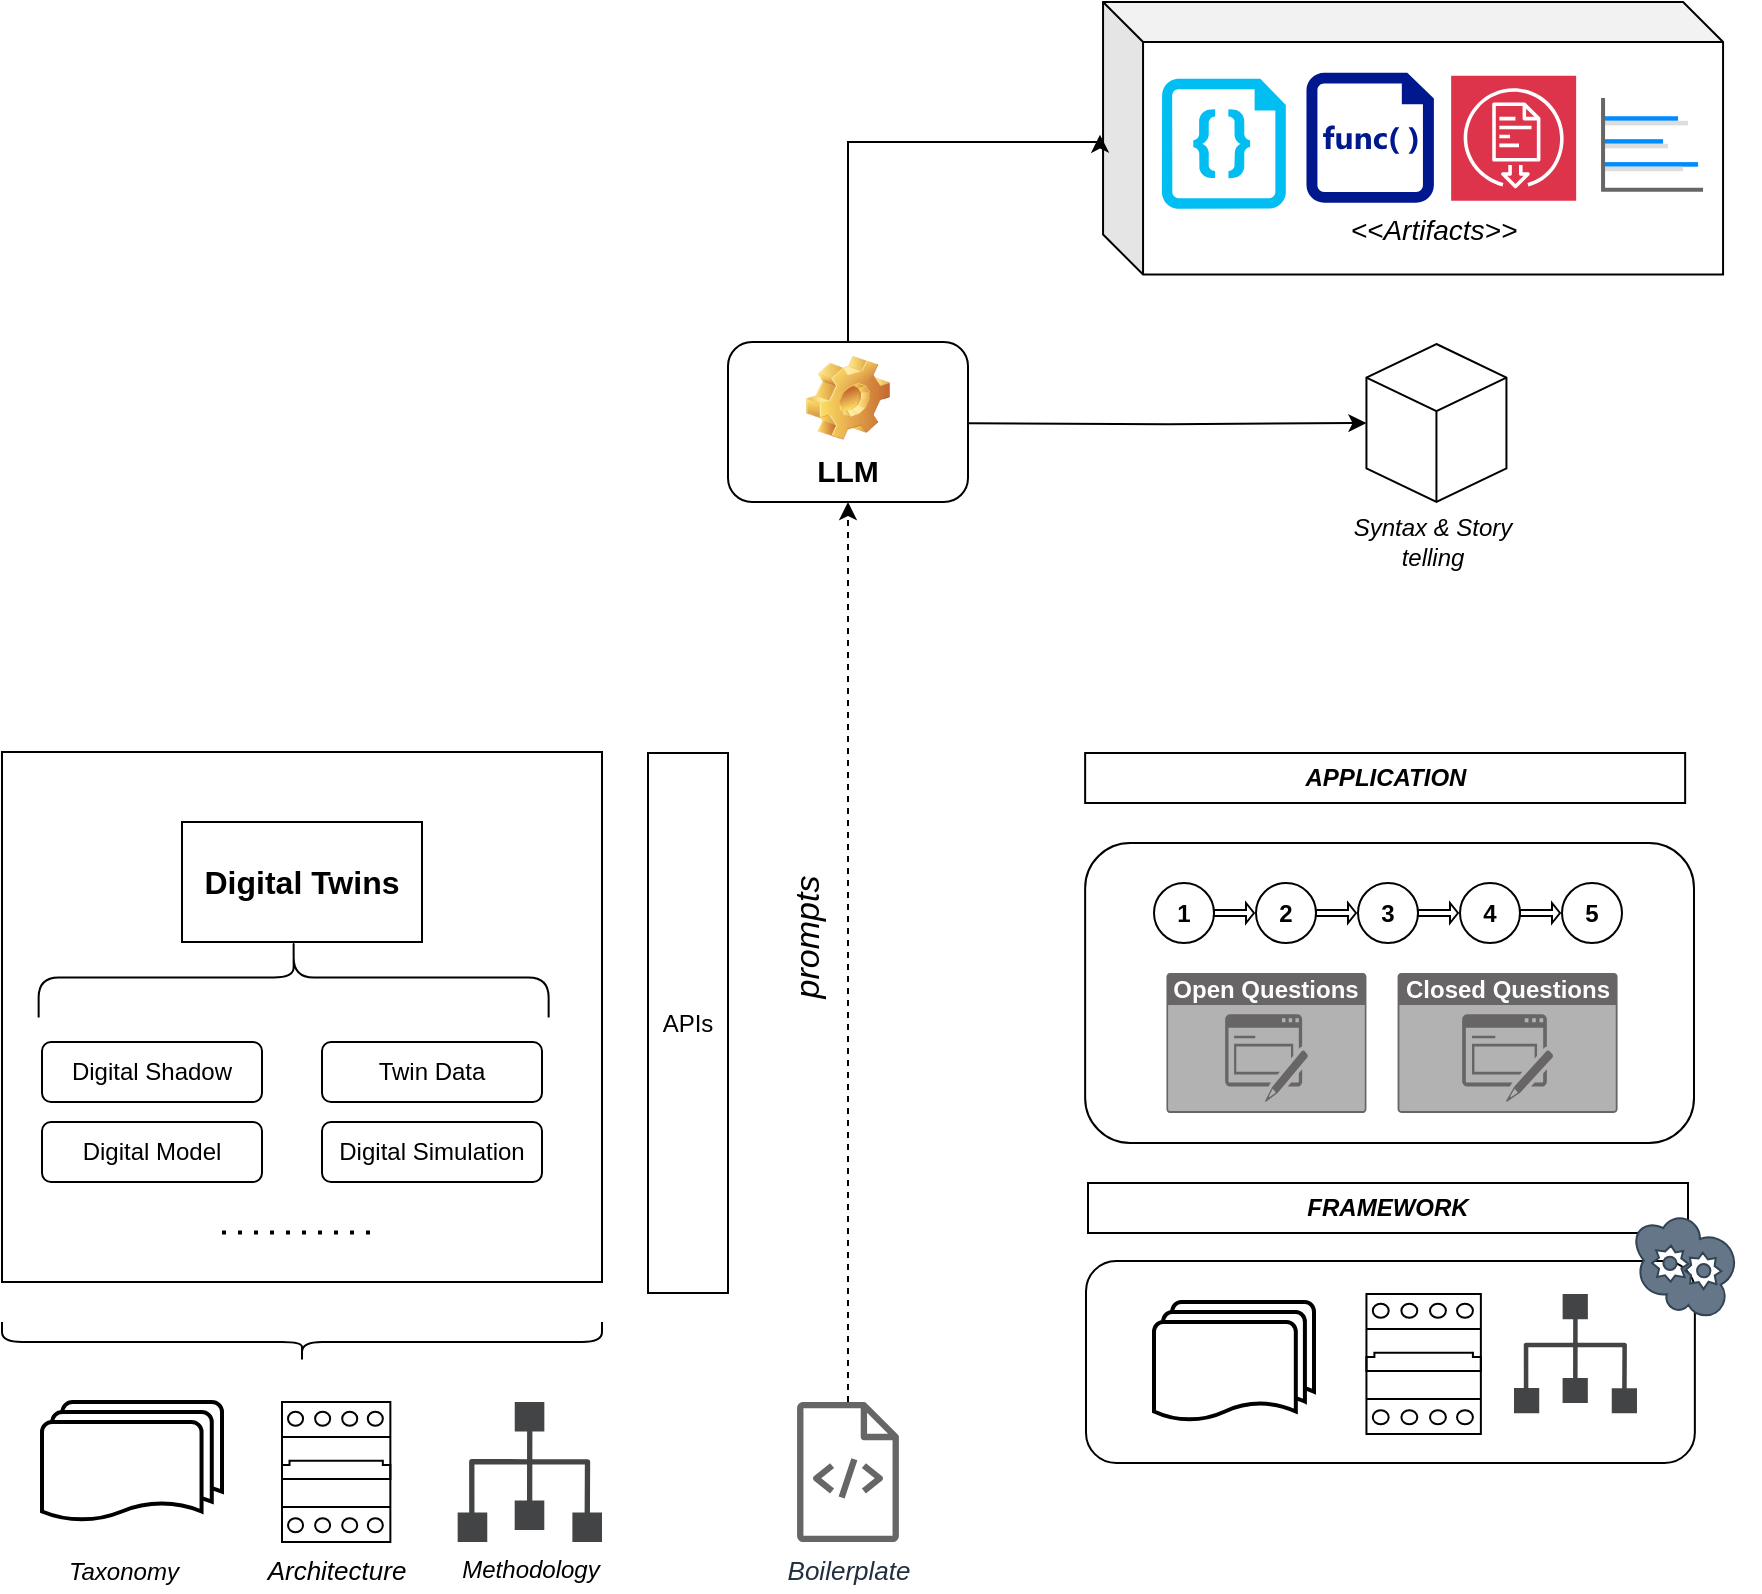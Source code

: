 <mxfile version="22.1.16" type="github">
  <diagram name="Page-1" id="CIX9CJY4FI9i-N0InVwW">
    <mxGraphModel dx="1050" dy="1630" grid="1" gridSize="10" guides="1" tooltips="1" connect="1" arrows="1" fold="1" page="1" pageScale="1" pageWidth="850" pageHeight="1100" background="none" math="0" shadow="0">
      <root>
        <mxCell id="0" />
        <mxCell id="1" parent="0" />
        <mxCell id="M_IPvMqlQU4EuF9h4yuK-1" value="" style="rounded=0;whiteSpace=wrap;html=1;fillColor=default;" vertex="1" parent="1">
          <mxGeometry x="80" y="35" width="300" height="265" as="geometry" />
        </mxCell>
        <mxCell id="M_IPvMqlQU4EuF9h4yuK-2" value="&lt;b&gt;&lt;font style=&quot;font-size: 16px;&quot;&gt;Digital Twins&lt;/font&gt;&lt;/b&gt;" style="rounded=0;whiteSpace=wrap;html=1;" vertex="1" parent="1">
          <mxGeometry x="170" y="70" width="120" height="60" as="geometry" />
        </mxCell>
        <mxCell id="M_IPvMqlQU4EuF9h4yuK-3" value="" style="shape=curlyBracket;whiteSpace=wrap;html=1;rounded=1;labelPosition=left;verticalLabelPosition=middle;align=right;verticalAlign=middle;rotation=90;" vertex="1" parent="1">
          <mxGeometry x="205.82" y="20.19" width="40" height="255" as="geometry" />
        </mxCell>
        <mxCell id="M_IPvMqlQU4EuF9h4yuK-4" value="Digital Shadow" style="rounded=1;whiteSpace=wrap;html=1;" vertex="1" parent="1">
          <mxGeometry x="100" y="180" width="110" height="30" as="geometry" />
        </mxCell>
        <mxCell id="M_IPvMqlQU4EuF9h4yuK-5" style="edgeStyle=orthogonalEdgeStyle;rounded=0;orthogonalLoop=1;jettySize=auto;html=1;exitX=0.5;exitY=1;exitDx=0;exitDy=0;" edge="1" parent="1" source="M_IPvMqlQU4EuF9h4yuK-4" target="M_IPvMqlQU4EuF9h4yuK-4">
          <mxGeometry relative="1" as="geometry" />
        </mxCell>
        <mxCell id="M_IPvMqlQU4EuF9h4yuK-6" value="Digital Model" style="rounded=1;whiteSpace=wrap;html=1;" vertex="1" parent="1">
          <mxGeometry x="100" y="220" width="110" height="30" as="geometry" />
        </mxCell>
        <mxCell id="M_IPvMqlQU4EuF9h4yuK-7" value="Digital Simulation" style="rounded=1;whiteSpace=wrap;html=1;" vertex="1" parent="1">
          <mxGeometry x="240" y="220" width="110" height="30" as="geometry" />
        </mxCell>
        <mxCell id="M_IPvMqlQU4EuF9h4yuK-8" value="Twin Data" style="rounded=1;whiteSpace=wrap;html=1;" vertex="1" parent="1">
          <mxGeometry x="240" y="180" width="110" height="30" as="geometry" />
        </mxCell>
        <mxCell id="M_IPvMqlQU4EuF9h4yuK-10" value="" style="endArrow=none;dashed=1;html=1;dashPattern=1 3;strokeWidth=2;rounded=0;" edge="1" parent="1">
          <mxGeometry width="50" height="50" relative="1" as="geometry">
            <mxPoint x="190" y="275.19" as="sourcePoint" />
            <mxPoint x="270" y="275.19" as="targetPoint" />
          </mxGeometry>
        </mxCell>
        <mxCell id="M_IPvMqlQU4EuF9h4yuK-11" value="" style="shape=curlyBracket;whiteSpace=wrap;html=1;rounded=1;flipH=1;labelPosition=right;verticalLabelPosition=middle;align=left;verticalAlign=middle;rotation=90;size=0.5;" vertex="1" parent="1">
          <mxGeometry x="220" y="180" width="20" height="300" as="geometry" />
        </mxCell>
        <mxCell id="M_IPvMqlQU4EuF9h4yuK-12" value="APIs" style="rounded=0;whiteSpace=wrap;html=1;" vertex="1" parent="1">
          <mxGeometry x="403" y="35.5" width="40" height="270" as="geometry" />
        </mxCell>
        <mxCell id="M_IPvMqlQU4EuF9h4yuK-13" value="" style="endArrow=classic;html=1;rounded=1;curved=0;dashed=1;" edge="1" parent="1" source="M_IPvMqlQU4EuF9h4yuK-17" target="M_IPvMqlQU4EuF9h4yuK-14">
          <mxGeometry width="50" height="50" relative="1" as="geometry">
            <mxPoint x="520" y="310" as="sourcePoint" />
            <mxPoint x="480" y="35.5" as="targetPoint" />
          </mxGeometry>
        </mxCell>
        <mxCell id="M_IPvMqlQU4EuF9h4yuK-18" value="&lt;i&gt;&lt;font style=&quot;font-size: 17px;&quot;&gt;prompts&lt;/font&gt;&lt;/i&gt;" style="edgeLabel;html=1;align=center;verticalAlign=middle;resizable=0;points=[];rotation=270;" vertex="1" connectable="0" parent="M_IPvMqlQU4EuF9h4yuK-13">
          <mxGeometry x="0.285" y="-2" relative="1" as="geometry">
            <mxPoint x="-22" y="57" as="offset" />
          </mxGeometry>
        </mxCell>
        <mxCell id="M_IPvMqlQU4EuF9h4yuK-14" value="&lt;font style=&quot;font-size: 15px;&quot;&gt;LLM&lt;/font&gt;" style="label;whiteSpace=wrap;html=1;align=center;verticalAlign=bottom;spacingLeft=0;spacingBottom=4;imageAlign=center;imageVerticalAlign=top;image=img/clipart/Gear_128x128.png" vertex="1" parent="1">
          <mxGeometry x="443" y="-170" width="120" height="80" as="geometry" />
        </mxCell>
        <mxCell id="M_IPvMqlQU4EuF9h4yuK-17" value="&lt;font style=&quot;font-size: 13px;&quot;&gt;&lt;i style=&quot;&quot;&gt;Boilerplate&lt;/i&gt;&lt;/font&gt;" style="sketch=0;outlineConnect=0;fontColor=#232F3E;gradientColor=none;fillColor=#666666;strokeColor=none;dashed=0;verticalLabelPosition=bottom;verticalAlign=top;align=center;html=1;fontSize=12;fontStyle=0;pointerEvents=1;shape=mxgraph.aws4.source_code;aspect=fixed;fillStyle=solid;" vertex="1" parent="1">
          <mxGeometry x="477.42" y="360" width="51.15" height="70" as="geometry" />
        </mxCell>
        <mxCell id="M_IPvMqlQU4EuF9h4yuK-19" value="" style="strokeWidth=2;html=1;shape=mxgraph.flowchart.multi-document;whiteSpace=wrap;align=center;" vertex="1" parent="1">
          <mxGeometry x="100" y="360" width="90" height="60" as="geometry" />
        </mxCell>
        <mxCell id="M_IPvMqlQU4EuF9h4yuK-21" value="&lt;i&gt;&lt;font style=&quot;font-size: 13px;&quot;&gt;Architecture&lt;/font&gt;&lt;/i&gt;" style="verticalLabelPosition=bottom;dashed=0;shadow=0;html=1;align=center;verticalAlign=top;shape=mxgraph.cabinets.cb_4p;" vertex="1" parent="1">
          <mxGeometry x="220" y="360" width="54.18" height="70" as="geometry" />
        </mxCell>
        <mxCell id="M_IPvMqlQU4EuF9h4yuK-28" value="&lt;i&gt;Methodology&lt;/i&gt;" style="sketch=0;pointerEvents=1;shadow=0;dashed=0;html=1;strokeColor=none;fillColor=#434445;aspect=fixed;labelPosition=center;verticalLabelPosition=bottom;verticalAlign=top;align=center;outlineConnect=0;shape=mxgraph.vvd.infrastructure;" vertex="1" parent="1">
          <mxGeometry x="307.83" y="360" width="72.17" height="70" as="geometry" />
        </mxCell>
        <mxCell id="M_IPvMqlQU4EuF9h4yuK-29" value="Taxonomy" style="text;html=1;strokeColor=none;fillColor=none;align=center;verticalAlign=middle;whiteSpace=wrap;rounded=0;fontStyle=2" vertex="1" parent="1">
          <mxGeometry x="111" y="435" width="60" height="20" as="geometry" />
        </mxCell>
        <mxCell id="M_IPvMqlQU4EuF9h4yuK-32" value="" style="html=1;shape=mxgraph.basic.isocube;isoAngle=15;" vertex="1" parent="1">
          <mxGeometry x="762.22" y="-169" width="70" height="79" as="geometry" />
        </mxCell>
        <mxCell id="M_IPvMqlQU4EuF9h4yuK-33" value="Syntax &amp;amp; Story telling" style="text;html=1;strokeColor=none;fillColor=none;align=center;verticalAlign=middle;whiteSpace=wrap;rounded=0;fontStyle=2" vertex="1" parent="1">
          <mxGeometry x="753.5" y="-80" width="82.5" height="20" as="geometry" />
        </mxCell>
        <mxCell id="M_IPvMqlQU4EuF9h4yuK-37" value="&lt;b&gt;&lt;i&gt;APPLICATION&lt;/i&gt;&lt;/b&gt;" style="rounded=0;whiteSpace=wrap;html=1;" vertex="1" parent="1">
          <mxGeometry x="621.57" y="35.5" width="300" height="25" as="geometry" />
        </mxCell>
        <mxCell id="M_IPvMqlQU4EuF9h4yuK-38" value="" style="rounded=1;whiteSpace=wrap;html=1;" vertex="1" parent="1">
          <mxGeometry x="621.57" y="80.5" width="304.43" height="150" as="geometry" />
        </mxCell>
        <mxCell id="M_IPvMqlQU4EuF9h4yuK-52" value="" style="group" vertex="1" connectable="0" parent="1">
          <mxGeometry x="656" y="100.5" width="234" height="30" as="geometry" />
        </mxCell>
        <mxCell id="M_IPvMqlQU4EuF9h4yuK-39" value="&lt;b&gt;1&lt;/b&gt;" style="ellipse;whiteSpace=wrap;html=1;aspect=fixed;" vertex="1" parent="M_IPvMqlQU4EuF9h4yuK-52">
          <mxGeometry width="30" height="30" as="geometry" />
        </mxCell>
        <mxCell id="M_IPvMqlQU4EuF9h4yuK-40" value="" style="shape=singleArrow;whiteSpace=wrap;html=1;" vertex="1" parent="M_IPvMqlQU4EuF9h4yuK-52">
          <mxGeometry x="30" y="10" width="20" height="10" as="geometry" />
        </mxCell>
        <mxCell id="M_IPvMqlQU4EuF9h4yuK-44" value="&lt;b&gt;2&lt;/b&gt;" style="ellipse;whiteSpace=wrap;html=1;aspect=fixed;" vertex="1" parent="M_IPvMqlQU4EuF9h4yuK-52">
          <mxGeometry x="51" width="30" height="30" as="geometry" />
        </mxCell>
        <mxCell id="M_IPvMqlQU4EuF9h4yuK-46" value="" style="shape=singleArrow;whiteSpace=wrap;html=1;" vertex="1" parent="M_IPvMqlQU4EuF9h4yuK-52">
          <mxGeometry x="81" y="10" width="20" height="10" as="geometry" />
        </mxCell>
        <mxCell id="M_IPvMqlQU4EuF9h4yuK-47" value="&lt;b&gt;3&lt;/b&gt;" style="ellipse;whiteSpace=wrap;html=1;aspect=fixed;" vertex="1" parent="M_IPvMqlQU4EuF9h4yuK-52">
          <mxGeometry x="102" width="30" height="30" as="geometry" />
        </mxCell>
        <mxCell id="M_IPvMqlQU4EuF9h4yuK-48" value="" style="shape=singleArrow;whiteSpace=wrap;html=1;" vertex="1" parent="M_IPvMqlQU4EuF9h4yuK-52">
          <mxGeometry x="132" y="10" width="20" height="10" as="geometry" />
        </mxCell>
        <mxCell id="M_IPvMqlQU4EuF9h4yuK-49" value="&lt;b&gt;4&lt;/b&gt;" style="ellipse;whiteSpace=wrap;html=1;aspect=fixed;" vertex="1" parent="M_IPvMqlQU4EuF9h4yuK-52">
          <mxGeometry x="153" width="30" height="30" as="geometry" />
        </mxCell>
        <mxCell id="M_IPvMqlQU4EuF9h4yuK-50" value="" style="shape=singleArrow;whiteSpace=wrap;html=1;" vertex="1" parent="M_IPvMqlQU4EuF9h4yuK-52">
          <mxGeometry x="183" y="10" width="20" height="10" as="geometry" />
        </mxCell>
        <mxCell id="M_IPvMqlQU4EuF9h4yuK-51" value="&lt;b&gt;5&lt;/b&gt;" style="ellipse;whiteSpace=wrap;html=1;aspect=fixed;" vertex="1" parent="M_IPvMqlQU4EuF9h4yuK-52">
          <mxGeometry x="204" width="30" height="30" as="geometry" />
        </mxCell>
        <mxCell id="M_IPvMqlQU4EuF9h4yuK-53" value="&lt;b&gt;Open Questions&lt;/b&gt;" style="html=1;whiteSpace=wrap;strokeColor=none;fillColor=#676565;labelPosition=center;verticalLabelPosition=middle;verticalAlign=top;align=center;fontSize=12;outlineConnect=0;spacingTop=-6;fontColor=#FFFFFF;sketch=0;shape=mxgraph.sitemap.form;" vertex="1" parent="1">
          <mxGeometry x="662.22" y="145.5" width="100" height="70" as="geometry" />
        </mxCell>
        <mxCell id="M_IPvMqlQU4EuF9h4yuK-56" value="&lt;b&gt;Closed Questions&lt;/b&gt;" style="html=1;whiteSpace=wrap;strokeColor=none;fillColor=#676565;labelPosition=center;verticalLabelPosition=middle;verticalAlign=top;align=center;fontSize=12;outlineConnect=0;spacingTop=-6;fontColor=#FFFFFF;sketch=0;shape=mxgraph.sitemap.form;" vertex="1" parent="1">
          <mxGeometry x="777.79" y="145.5" width="110" height="70" as="geometry" />
        </mxCell>
        <mxCell id="M_IPvMqlQU4EuF9h4yuK-59" value="&lt;b&gt;&lt;i&gt;FRAMEWORK&lt;/i&gt;&lt;/b&gt;" style="rounded=0;whiteSpace=wrap;html=1;" vertex="1" parent="1">
          <mxGeometry x="623" y="250.5" width="300" height="25" as="geometry" />
        </mxCell>
        <mxCell id="M_IPvMqlQU4EuF9h4yuK-60" value="" style="rounded=1;whiteSpace=wrap;html=1;" vertex="1" parent="1">
          <mxGeometry x="622" y="289.5" width="304.43" height="101" as="geometry" />
        </mxCell>
        <mxCell id="M_IPvMqlQU4EuF9h4yuK-62" value="" style="strokeWidth=2;html=1;shape=mxgraph.flowchart.multi-document;whiteSpace=wrap;align=center;" vertex="1" parent="1">
          <mxGeometry x="656" y="310" width="80" height="60" as="geometry" />
        </mxCell>
        <mxCell id="M_IPvMqlQU4EuF9h4yuK-63" value="" style="verticalLabelPosition=bottom;dashed=0;shadow=0;html=1;align=center;verticalAlign=top;shape=mxgraph.cabinets.cb_4p;" vertex="1" parent="1">
          <mxGeometry x="762.22" y="306" width="57.21" height="70" as="geometry" />
        </mxCell>
        <mxCell id="M_IPvMqlQU4EuF9h4yuK-64" value="" style="sketch=0;pointerEvents=1;shadow=0;dashed=0;html=1;strokeColor=none;fillColor=#434445;aspect=fixed;labelPosition=center;verticalLabelPosition=bottom;verticalAlign=top;align=center;outlineConnect=0;shape=mxgraph.vvd.infrastructure;" vertex="1" parent="1">
          <mxGeometry x="836" y="306" width="61.49" height="59.65" as="geometry" />
        </mxCell>
        <mxCell id="M_IPvMqlQU4EuF9h4yuK-66" value="" style="verticalLabelPosition=bottom;html=1;verticalAlign=top;align=center;strokeColor=#314354;fillColor=#647687;shape=mxgraph.azure.cloud_service;fontColor=#ffffff;rotation=45;" vertex="1" parent="1">
          <mxGeometry x="893.04" y="268.16" width="57.49" height="45.5" as="geometry" />
        </mxCell>
        <mxCell id="M_IPvMqlQU4EuF9h4yuK-90" value="" style="group" vertex="1" connectable="0" parent="1">
          <mxGeometry x="630.53" y="-340" width="320" height="136.25" as="geometry" />
        </mxCell>
        <mxCell id="M_IPvMqlQU4EuF9h4yuK-84" value="&lt;i&gt;&lt;br&gt;&lt;br&gt;&lt;br&gt;&lt;br&gt;&lt;br&gt;&lt;font style=&quot;font-size: 14px;&quot;&gt;&amp;lt;&amp;lt;Artifacts&amp;gt;&amp;gt;&lt;/font&gt;&lt;/i&gt;" style="shape=cube;whiteSpace=wrap;html=1;boundedLbl=1;backgroundOutline=1;darkOpacity=0.05;darkOpacity2=0.1;" vertex="1" parent="M_IPvMqlQU4EuF9h4yuK-90">
          <mxGeometry width="310" height="136.25" as="geometry" />
        </mxCell>
        <mxCell id="M_IPvMqlQU4EuF9h4yuK-85" value="" style="verticalLabelPosition=bottom;html=1;verticalAlign=top;align=center;strokeColor=none;fillColor=#00BEF2;shape=mxgraph.azure.code_file;pointerEvents=1;" vertex="1" parent="M_IPvMqlQU4EuF9h4yuK-90">
          <mxGeometry x="29.378" y="38.38" width="62.0" height="65" as="geometry" />
        </mxCell>
        <mxCell id="M_IPvMqlQU4EuF9h4yuK-86" value="" style="sketch=0;aspect=fixed;pointerEvents=1;shadow=0;dashed=0;html=1;strokeColor=none;labelPosition=center;verticalLabelPosition=bottom;verticalAlign=top;align=center;fillColor=#00188D;shape=mxgraph.mscae.enterprise.code_file" vertex="1" parent="M_IPvMqlQU4EuF9h4yuK-90">
          <mxGeometry x="101.711" y="35.38" width="63.7" height="65" as="geometry" />
        </mxCell>
        <mxCell id="M_IPvMqlQU4EuF9h4yuK-87" value="" style="sketch=0;points=[[0,0,0],[0.25,0,0],[0.5,0,0],[0.75,0,0],[1,0,0],[0,1,0],[0.25,1,0],[0.5,1,0],[0.75,1,0],[1,1,0],[0,0.25,0],[0,0.5,0],[0,0.75,0],[1,0.25,0],[1,0.5,0],[1,0.75,0]];outlineConnect=0;fontColor=#232F3E;fillColor=#DD344C;strokeColor=#ffffff;dashed=0;verticalLabelPosition=bottom;verticalAlign=top;align=center;html=1;fontSize=12;fontStyle=0;aspect=fixed;shape=mxgraph.aws4.resourceIcon;resIcon=mxgraph.aws4.artifact;" vertex="1" parent="M_IPvMqlQU4EuF9h4yuK-90">
          <mxGeometry x="174.044" y="36.88" width="62.5" height="62.5" as="geometry" />
        </mxCell>
        <mxCell id="M_IPvMqlQU4EuF9h4yuK-88" value="" style="verticalLabelPosition=bottom;shadow=0;dashed=0;align=center;html=1;verticalAlign=top;strokeWidth=1;shape=mxgraph.mockup.graphics.barChart;strokeColor=none;strokeColor2=none;strokeColor3=#666666;fillColor2=#008cff;fillColor3=#dddddd;" vertex="1" parent="M_IPvMqlQU4EuF9h4yuK-90">
          <mxGeometry x="250" y="47.94" width="50" height="45.88" as="geometry" />
        </mxCell>
        <mxCell id="M_IPvMqlQU4EuF9h4yuK-91" style="edgeStyle=orthogonalEdgeStyle;rounded=0;orthogonalLoop=1;jettySize=auto;html=1;entryX=-0.005;entryY=0.487;entryDx=0;entryDy=0;entryPerimeter=0;" edge="1" parent="1" source="M_IPvMqlQU4EuF9h4yuK-14" target="M_IPvMqlQU4EuF9h4yuK-84">
          <mxGeometry relative="1" as="geometry">
            <Array as="points">
              <mxPoint x="503" y="-270" />
              <mxPoint x="629" y="-270" />
            </Array>
          </mxGeometry>
        </mxCell>
        <mxCell id="M_IPvMqlQU4EuF9h4yuK-93" style="edgeStyle=orthogonalEdgeStyle;rounded=0;orthogonalLoop=1;jettySize=auto;html=1;" edge="1" parent="1" target="M_IPvMqlQU4EuF9h4yuK-32">
          <mxGeometry relative="1" as="geometry">
            <mxPoint x="563" y="-129.38" as="sourcePoint" />
          </mxGeometry>
        </mxCell>
      </root>
    </mxGraphModel>
  </diagram>
</mxfile>
